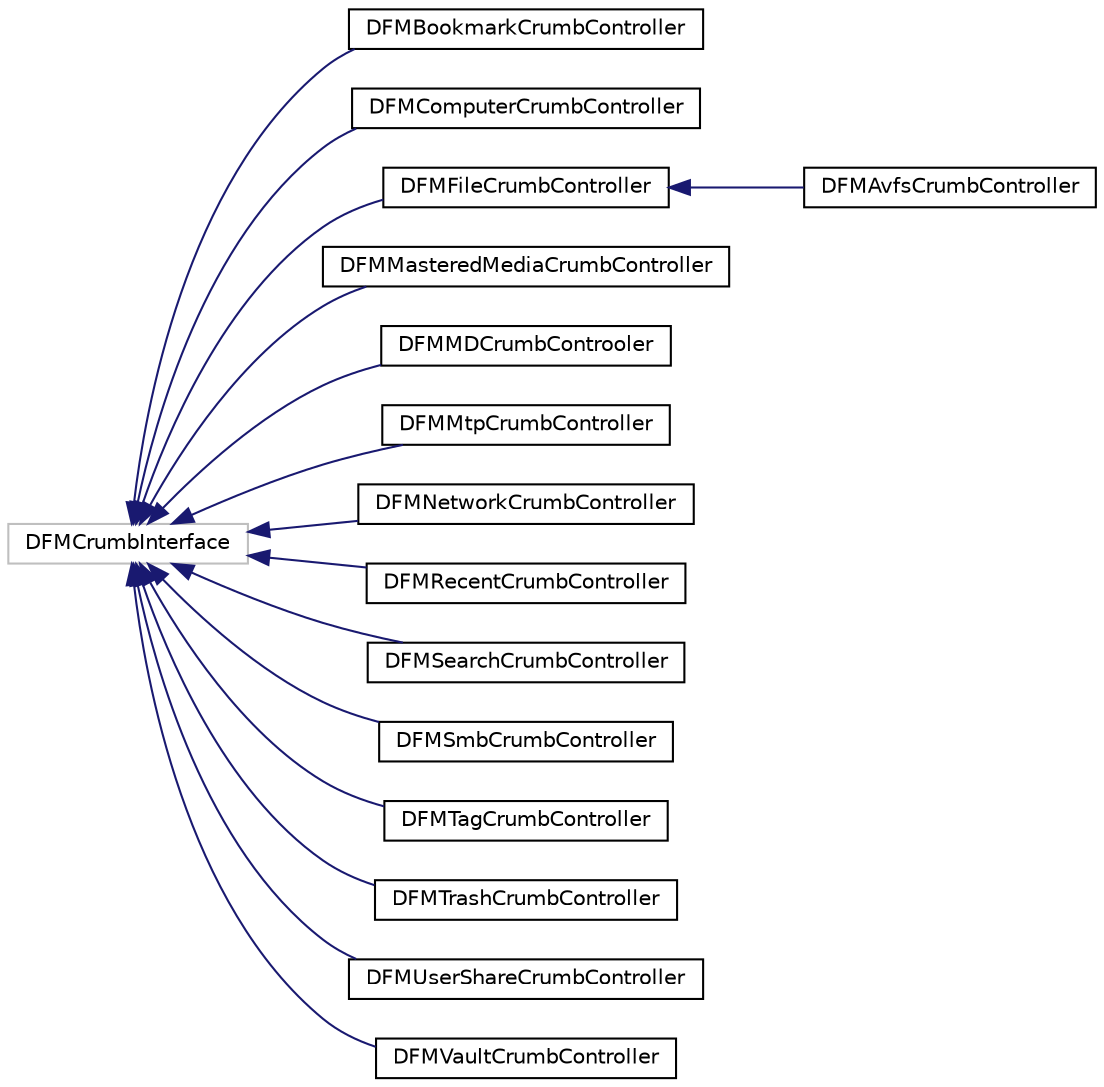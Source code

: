 digraph "类继承关系图"
{
  edge [fontname="Helvetica",fontsize="10",labelfontname="Helvetica",labelfontsize="10"];
  node [fontname="Helvetica",fontsize="10",shape=record];
  rankdir="LR";
  Node2929 [label="DFMCrumbInterface",height=0.2,width=0.4,color="grey75", fillcolor="white", style="filled"];
  Node2929 -> Node0 [dir="back",color="midnightblue",fontsize="10",style="solid",fontname="Helvetica"];
  Node0 [label="DFMBookmarkCrumbController",height=0.2,width=0.4,color="black", fillcolor="white", style="filled",URL="$class_d_f_m_bookmark_crumb_controller.html"];
  Node2929 -> Node2931 [dir="back",color="midnightblue",fontsize="10",style="solid",fontname="Helvetica"];
  Node2931 [label="DFMComputerCrumbController",height=0.2,width=0.4,color="black", fillcolor="white", style="filled",URL="$class_d_f_m_computer_crumb_controller.html"];
  Node2929 -> Node2932 [dir="back",color="midnightblue",fontsize="10",style="solid",fontname="Helvetica"];
  Node2932 [label="DFMFileCrumbController",height=0.2,width=0.4,color="black", fillcolor="white", style="filled",URL="$class_d_f_m_file_crumb_controller.html"];
  Node2932 -> Node2933 [dir="back",color="midnightblue",fontsize="10",style="solid",fontname="Helvetica"];
  Node2933 [label="DFMAvfsCrumbController",height=0.2,width=0.4,color="black", fillcolor="white", style="filled",URL="$class_d_f_m_avfs_crumb_controller.html"];
  Node2929 -> Node2934 [dir="back",color="midnightblue",fontsize="10",style="solid",fontname="Helvetica"];
  Node2934 [label="DFMMasteredMediaCrumbController",height=0.2,width=0.4,color="black", fillcolor="white", style="filled",URL="$class_d_f_m_mastered_media_crumb_controller.html"];
  Node2929 -> Node2935 [dir="back",color="midnightblue",fontsize="10",style="solid",fontname="Helvetica"];
  Node2935 [label="DFMMDCrumbControoler",height=0.2,width=0.4,color="black", fillcolor="white", style="filled",URL="$class_d_f_m_m_d_crumb_controoler.html"];
  Node2929 -> Node2936 [dir="back",color="midnightblue",fontsize="10",style="solid",fontname="Helvetica"];
  Node2936 [label="DFMMtpCrumbController",height=0.2,width=0.4,color="black", fillcolor="white", style="filled",URL="$class_d_f_m_mtp_crumb_controller.html"];
  Node2929 -> Node2937 [dir="back",color="midnightblue",fontsize="10",style="solid",fontname="Helvetica"];
  Node2937 [label="DFMNetworkCrumbController",height=0.2,width=0.4,color="black", fillcolor="white", style="filled",URL="$class_d_f_m_network_crumb_controller.html"];
  Node2929 -> Node2938 [dir="back",color="midnightblue",fontsize="10",style="solid",fontname="Helvetica"];
  Node2938 [label="DFMRecentCrumbController",height=0.2,width=0.4,color="black", fillcolor="white", style="filled",URL="$class_d_f_m_recent_crumb_controller.html"];
  Node2929 -> Node2939 [dir="back",color="midnightblue",fontsize="10",style="solid",fontname="Helvetica"];
  Node2939 [label="DFMSearchCrumbController",height=0.2,width=0.4,color="black", fillcolor="white", style="filled",URL="$class_d_f_m_search_crumb_controller.html"];
  Node2929 -> Node2940 [dir="back",color="midnightblue",fontsize="10",style="solid",fontname="Helvetica"];
  Node2940 [label="DFMSmbCrumbController",height=0.2,width=0.4,color="black", fillcolor="white", style="filled",URL="$class_d_f_m_smb_crumb_controller.html"];
  Node2929 -> Node2941 [dir="back",color="midnightblue",fontsize="10",style="solid",fontname="Helvetica"];
  Node2941 [label="DFMTagCrumbController",height=0.2,width=0.4,color="black", fillcolor="white", style="filled",URL="$class_d_f_m_tag_crumb_controller.html"];
  Node2929 -> Node2942 [dir="back",color="midnightblue",fontsize="10",style="solid",fontname="Helvetica"];
  Node2942 [label="DFMTrashCrumbController",height=0.2,width=0.4,color="black", fillcolor="white", style="filled",URL="$class_d_f_m_trash_crumb_controller.html"];
  Node2929 -> Node2943 [dir="back",color="midnightblue",fontsize="10",style="solid",fontname="Helvetica"];
  Node2943 [label="DFMUserShareCrumbController",height=0.2,width=0.4,color="black", fillcolor="white", style="filled",URL="$class_d_f_m_user_share_crumb_controller.html"];
  Node2929 -> Node2944 [dir="back",color="midnightblue",fontsize="10",style="solid",fontname="Helvetica"];
  Node2944 [label="DFMVaultCrumbController",height=0.2,width=0.4,color="black", fillcolor="white", style="filled",URL="$class_d_f_m_vault_crumb_controller.html"];
}
